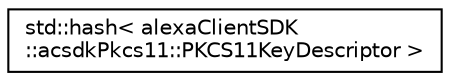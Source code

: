 digraph "Graphical Class Hierarchy"
{
 // LATEX_PDF_SIZE
  edge [fontname="Helvetica",fontsize="10",labelfontname="Helvetica",labelfontsize="10"];
  node [fontname="Helvetica",fontsize="10",shape=record];
  rankdir="LR";
  Node0 [label="std::hash\< alexaClientSDK\l::acsdkPkcs11::PKCS11KeyDescriptor \>",height=0.2,width=0.4,color="black", fillcolor="white", style="filled",URL="$structstd_1_1hash_3_01alexa_client_s_d_k_1_1acsdk_pkcs11_1_1_p_k_c_s11_key_descriptor_01_4.html",tooltip="Hash support for PKCS11KeyDescriptor."];
}
